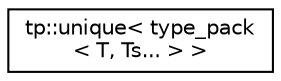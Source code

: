 digraph "Graphical Class Hierarchy"
{
 // LATEX_PDF_SIZE
  edge [fontname="Helvetica",fontsize="10",labelfontname="Helvetica",labelfontsize="10"];
  node [fontname="Helvetica",fontsize="10",shape=record];
  rankdir="LR";
  Node0 [label="tp::unique\< type_pack\l\< T, Ts... \> \>",height=0.2,width=0.4,color="black", fillcolor="white", style="filled",URL="$structtp_1_1unique_3_01type__pack_3_01T_00_01Ts_8_8_8_01_4_01_4.html",tooltip=" "];
}
